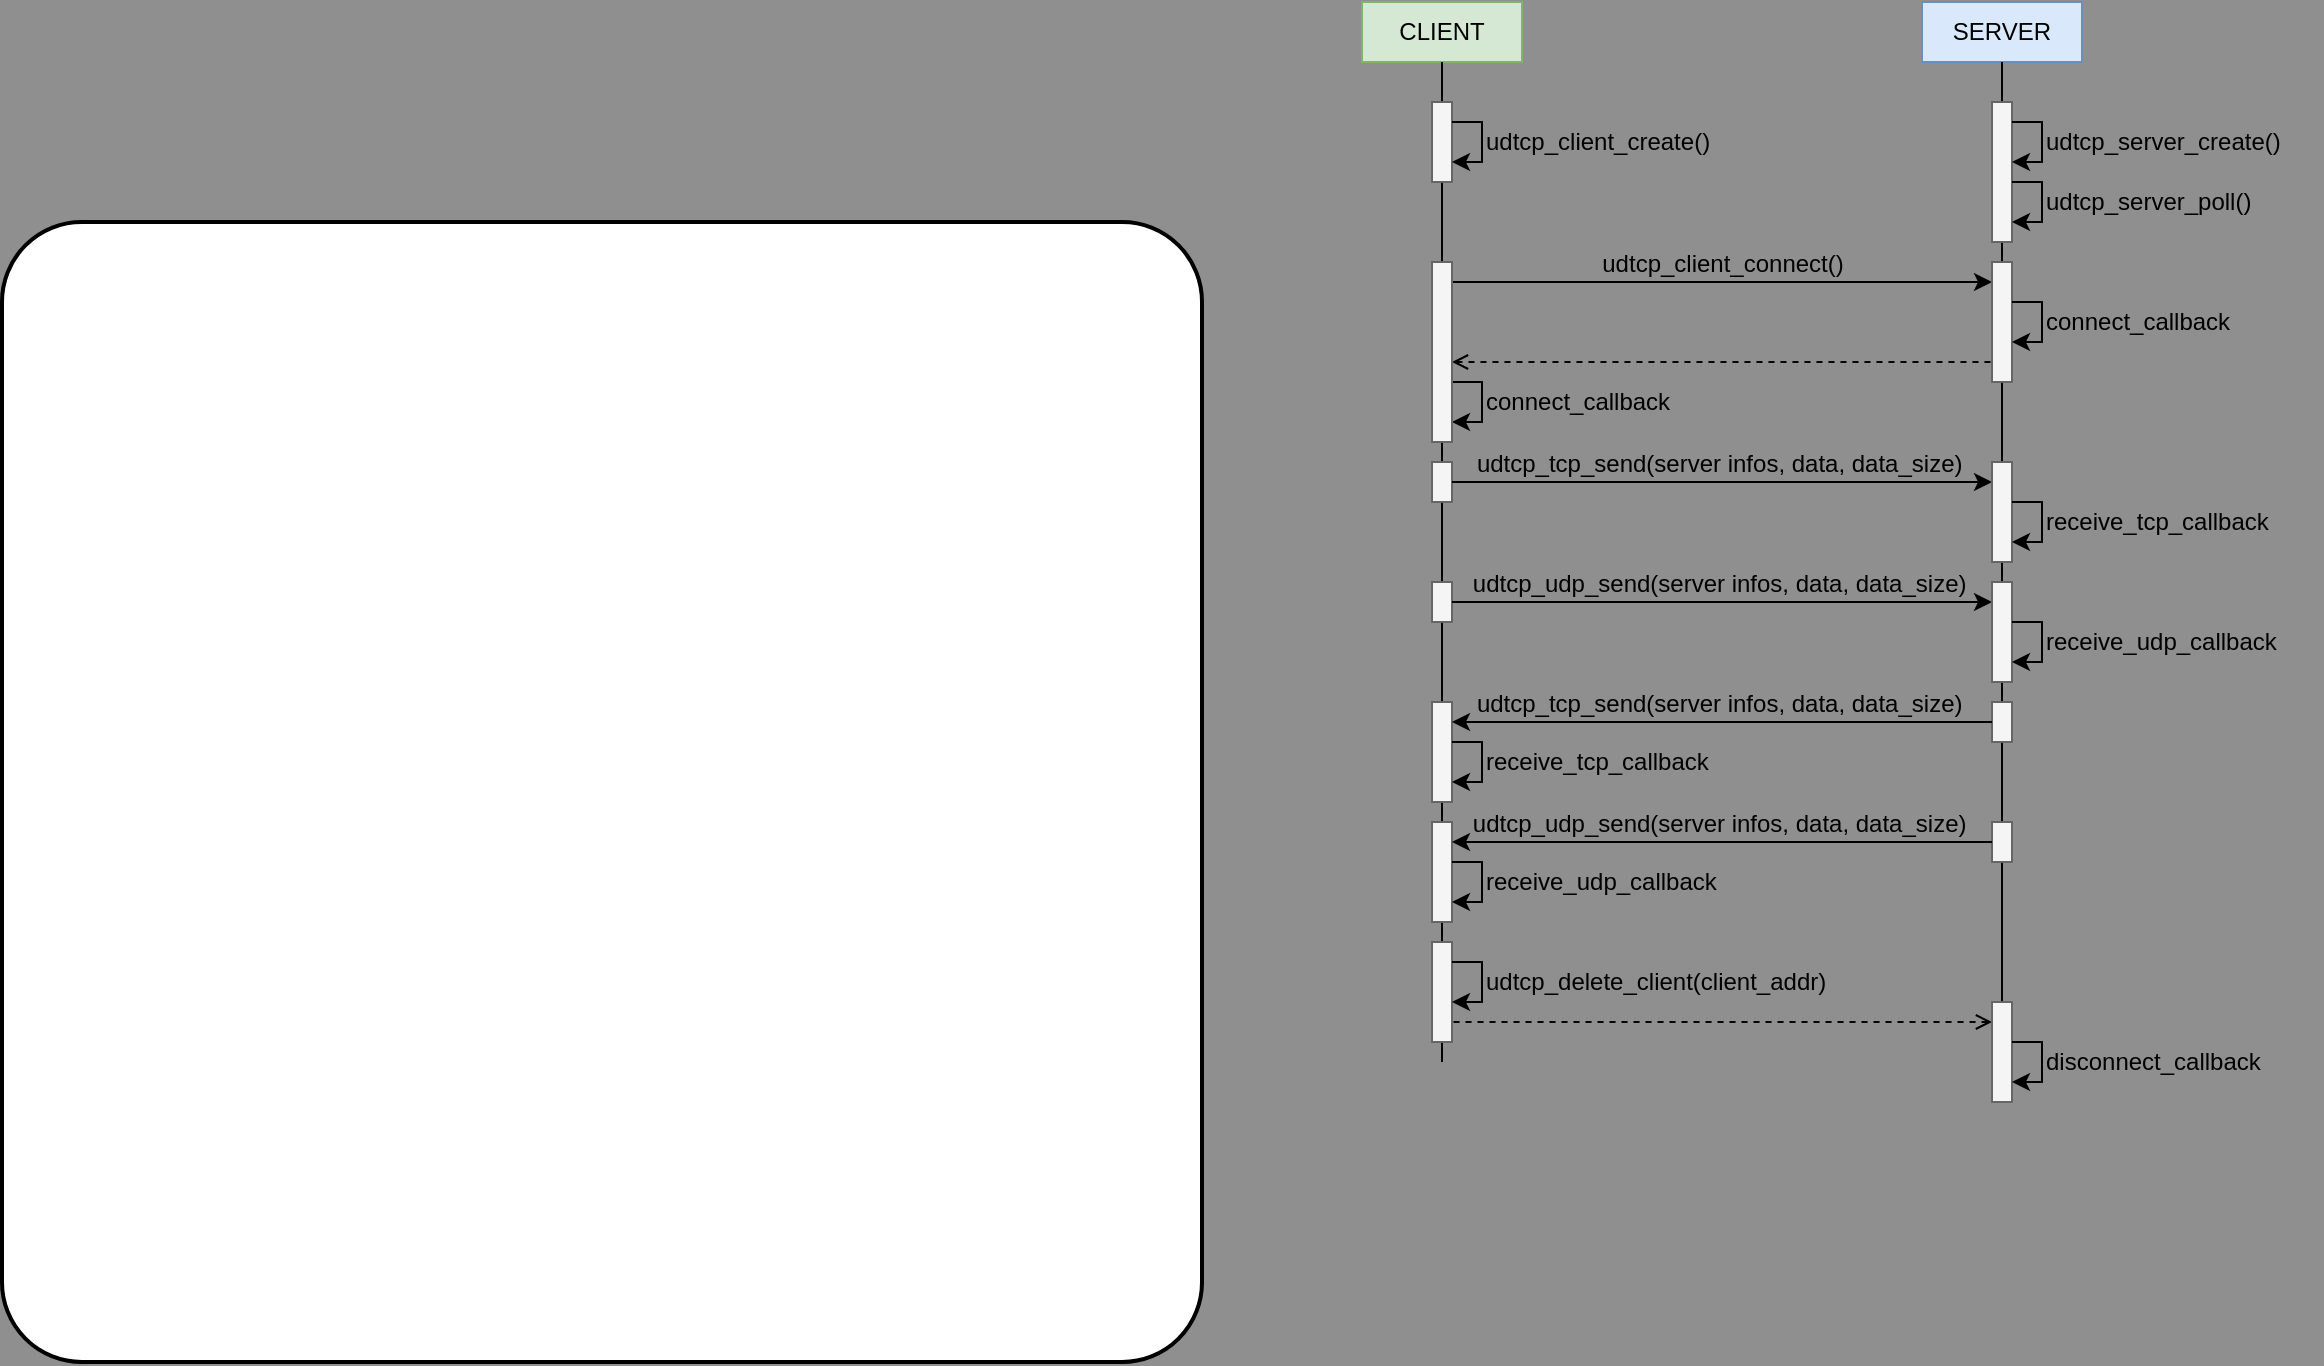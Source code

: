 <mxfile version="11.1.4" type="device"><diagram id="_rF-cst5MTuAG9q5X15z" name="Page-1"><mxGraphModel dx="1261" dy="323" grid="1" gridSize="10" guides="1" tooltips="1" connect="1" arrows="1" fold="1" page="1" pageScale="1" pageWidth="827" pageHeight="1169" background="#8F8F8F" math="0" shadow="0"><root><mxCell id="0"/><mxCell id="1" parent="0"/><mxCell id="QCmZUgNFo6NOuyuTMmkF-32" value="" style="rounded=1;whiteSpace=wrap;html=1;arcSize=7;shadow=0;comic=0;glass=0;backgroundOutline=0;movable=1;resizable=1;noLabel=0;imageAspect=1;perimeterSpacing=1;strokeWidth=2;" parent="1" vertex="1"><mxGeometry x="-720" y="140" width="600" height="570" as="geometry"/></mxCell><mxCell id="FRFIi8g3anUx0WD9VBC8-2" value="" style="endArrow=none;dashed=1;html=1;startArrow=open;startFill=0;" edge="1" parent="1"><mxGeometry width="50" height="50" relative="1" as="geometry"><mxPoint x="5" y="210" as="sourcePoint"/><mxPoint x="275" y="210" as="targetPoint"/></mxGeometry></mxCell><mxCell id="FRFIi8g3anUx0WD9VBC8-3" value="connect_callback" style="text;html=1;strokeColor=none;fillColor=none;align=left;verticalAlign=middle;whiteSpace=wrap;rounded=0;fontSize=12;labelPosition=center;verticalLabelPosition=middle;" vertex="1" parent="1"><mxGeometry x="20" y="220" width="140" height="20" as="geometry"/></mxCell><mxCell id="FRFIi8g3anUx0WD9VBC8-4" value="" style="endArrow=classic;html=1;rounded=0;" edge="1" parent="1"><mxGeometry width="50" height="50" relative="1" as="geometry"><mxPoint x="5" y="220" as="sourcePoint"/><mxPoint x="5" y="240" as="targetPoint"/><Array as="points"><mxPoint x="20" y="220"/><mxPoint x="20" y="240"/></Array></mxGeometry></mxCell><mxCell id="QvOQsmUlS_9Vl1qnOl2c-1" value="Diagram" parent="0"/><mxCell id="QvOQsmUlS_9Vl1qnOl2c-2" value="SERVER" style="rounded=0;whiteSpace=wrap;html=1;fillColor=#dae8fc;strokeColor=#6c8ebf;fontColor=#000000;" parent="QvOQsmUlS_9Vl1qnOl2c-1" vertex="1"><mxGeometry x="240" y="30" width="80" height="30" as="geometry"/></mxCell><mxCell id="QvOQsmUlS_9Vl1qnOl2c-3" value="" style="endArrow=none;html=1;entryX=0.5;entryY=1;entryDx=0;entryDy=0;" parent="QvOQsmUlS_9Vl1qnOl2c-1" target="QvOQsmUlS_9Vl1qnOl2c-2" edge="1"><mxGeometry width="50" height="50" relative="1" as="geometry"><mxPoint x="280" y="560" as="sourcePoint"/><mxPoint x="290" y="110" as="targetPoint"/></mxGeometry></mxCell><mxCell id="QvOQsmUlS_9Vl1qnOl2c-4" value="CLIENT" style="rounded=0;whiteSpace=wrap;html=1;fillColor=#d5e8d4;strokeColor=#82b366;fontColor=#000000;" parent="QvOQsmUlS_9Vl1qnOl2c-1" vertex="1"><mxGeometry x="-40" y="30" width="80" height="30" as="geometry"/></mxCell><mxCell id="QvOQsmUlS_9Vl1qnOl2c-5" value="" style="endArrow=none;html=1;entryX=0.5;entryY=1;entryDx=0;entryDy=0;" parent="QvOQsmUlS_9Vl1qnOl2c-1" target="QvOQsmUlS_9Vl1qnOl2c-4" edge="1"><mxGeometry width="50" height="50" relative="1" as="geometry"><mxPoint y="560" as="sourcePoint"/><mxPoint x="10" y="110" as="targetPoint"/></mxGeometry></mxCell><mxCell id="QvOQsmUlS_9Vl1qnOl2c-6" value="&amp;nbsp;udtcp_client_connect()&amp;nbsp;" style="endArrow=none;verticalAlign=bottom;fontSize=12;html=1;startArrow=classic;startFill=1;endFill=0;labelBackgroundColor=none;" parent="QvOQsmUlS_9Vl1qnOl2c-1" edge="1"><mxGeometry width="50" height="50" relative="1" as="geometry"><mxPoint x="275" y="170" as="sourcePoint"/><mxPoint x="5" y="170" as="targetPoint"/></mxGeometry></mxCell><mxCell id="QvOQsmUlS_9Vl1qnOl2c-7" value="" style="rounded=0;whiteSpace=wrap;html=1;fillColor=#f5f5f5;strokeColor=#666666;fontColor=#333333;" parent="QvOQsmUlS_9Vl1qnOl2c-1" vertex="1"><mxGeometry x="275" y="80" width="10" height="70" as="geometry"/></mxCell><mxCell id="QvOQsmUlS_9Vl1qnOl2c-8" value="udtcp_server_create()" style="text;html=1;strokeColor=none;fillColor=none;align=left;verticalAlign=middle;whiteSpace=wrap;rounded=0;fontSize=12;labelPosition=center;verticalLabelPosition=middle;" parent="QvOQsmUlS_9Vl1qnOl2c-1" vertex="1"><mxGeometry x="300" y="90" width="140" height="20" as="geometry"/></mxCell><mxCell id="QvOQsmUlS_9Vl1qnOl2c-9" value="" style="endArrow=classic;html=1;rounded=0;" parent="QvOQsmUlS_9Vl1qnOl2c-1" edge="1"><mxGeometry width="50" height="50" relative="1" as="geometry"><mxPoint x="285" y="90" as="sourcePoint"/><mxPoint x="285" y="110" as="targetPoint"/><Array as="points"><mxPoint x="300" y="90"/><mxPoint x="300" y="110"/></Array></mxGeometry></mxCell><mxCell id="QvOQsmUlS_9Vl1qnOl2c-10" value="udtcp_server_poll()" style="text;html=1;strokeColor=none;fillColor=none;align=left;verticalAlign=middle;rounded=0;fontSize=12;labelPosition=center;verticalLabelPosition=middle;whiteSpace=wrap;" parent="QvOQsmUlS_9Vl1qnOl2c-1" vertex="1"><mxGeometry x="300" y="120" width="140" height="20" as="geometry"/></mxCell><mxCell id="QvOQsmUlS_9Vl1qnOl2c-11" value="" style="endArrow=classic;html=1;rounded=0;" parent="QvOQsmUlS_9Vl1qnOl2c-1" edge="1"><mxGeometry width="50" height="50" relative="1" as="geometry"><mxPoint x="285" y="120" as="sourcePoint"/><mxPoint x="285" y="140" as="targetPoint"/><Array as="points"><mxPoint x="300" y="120"/><mxPoint x="300" y="140"/></Array></mxGeometry></mxCell><mxCell id="QvOQsmUlS_9Vl1qnOl2c-12" value="" style="rounded=0;whiteSpace=wrap;html=1;fillColor=#f5f5f5;strokeColor=#666666;fontColor=#333333;" parent="QvOQsmUlS_9Vl1qnOl2c-1" vertex="1"><mxGeometry x="-5" y="80" width="10" height="40" as="geometry"/></mxCell><mxCell id="QvOQsmUlS_9Vl1qnOl2c-13" value="" style="rounded=0;whiteSpace=wrap;html=1;fillColor=#f5f5f5;strokeColor=#666666;fontColor=#333333;" parent="QvOQsmUlS_9Vl1qnOl2c-1" vertex="1"><mxGeometry x="275" y="160" width="10" height="60" as="geometry"/></mxCell><mxCell id="QvOQsmUlS_9Vl1qnOl2c-14" value="udtcp_client_create()" style="text;html=1;strokeColor=none;fillColor=none;align=left;verticalAlign=middle;whiteSpace=wrap;rounded=0;fontSize=12;labelPosition=center;verticalLabelPosition=middle;" parent="QvOQsmUlS_9Vl1qnOl2c-1" vertex="1"><mxGeometry x="20" y="90" width="150" height="20" as="geometry"/></mxCell><mxCell id="QvOQsmUlS_9Vl1qnOl2c-15" value="" style="endArrow=classic;html=1;rounded=0;" parent="QvOQsmUlS_9Vl1qnOl2c-1" edge="1"><mxGeometry width="50" height="50" relative="1" as="geometry"><mxPoint x="5" y="90" as="sourcePoint"/><mxPoint x="5" y="110" as="targetPoint"/><Array as="points"><mxPoint x="20" y="90"/><mxPoint x="20" y="110"/></Array></mxGeometry></mxCell><mxCell id="QvOQsmUlS_9Vl1qnOl2c-16" value="connect_callback" style="text;html=1;strokeColor=none;fillColor=none;align=left;verticalAlign=middle;whiteSpace=wrap;rounded=0;fontSize=12;labelPosition=center;verticalLabelPosition=middle;" parent="QvOQsmUlS_9Vl1qnOl2c-1" vertex="1"><mxGeometry x="300" y="180" width="140" height="20" as="geometry"/></mxCell><mxCell id="QvOQsmUlS_9Vl1qnOl2c-17" value="" style="endArrow=classic;html=1;rounded=0;" parent="QvOQsmUlS_9Vl1qnOl2c-1" edge="1"><mxGeometry width="50" height="50" relative="1" as="geometry"><mxPoint x="285" y="180" as="sourcePoint"/><mxPoint x="285" y="200" as="targetPoint"/><Array as="points"><mxPoint x="300" y="180"/><mxPoint x="300" y="200"/></Array></mxGeometry></mxCell><mxCell id="QvOQsmUlS_9Vl1qnOl2c-18" value="" style="rounded=0;whiteSpace=wrap;html=1;fillColor=#f5f5f5;strokeColor=#666666;fontColor=#333333;" parent="QvOQsmUlS_9Vl1qnOl2c-1" vertex="1"><mxGeometry x="-5" y="160" width="10" height="90" as="geometry"/></mxCell><mxCell id="QvOQsmUlS_9Vl1qnOl2c-19" value="" style="rounded=0;whiteSpace=wrap;html=1;fillColor=#f5f5f5;strokeColor=#666666;fontColor=#333333;" parent="QvOQsmUlS_9Vl1qnOl2c-1" vertex="1"><mxGeometry x="-5" y="260" width="10" height="20" as="geometry"/></mxCell><mxCell id="QvOQsmUlS_9Vl1qnOl2c-20" value="udtcp_tcp_send(server infos, data, data_size)&amp;nbsp;" style="endArrow=none;verticalAlign=bottom;fontSize=12;html=1;startArrow=classic;startFill=1;endFill=0;labelBackgroundColor=none;" parent="QvOQsmUlS_9Vl1qnOl2c-1" edge="1"><mxGeometry width="50" height="50" relative="1" as="geometry"><mxPoint x="275" y="270" as="sourcePoint"/><mxPoint x="5" y="270" as="targetPoint"/></mxGeometry></mxCell><mxCell id="QvOQsmUlS_9Vl1qnOl2c-21" value="" style="rounded=0;whiteSpace=wrap;html=1;fillColor=#f5f5f5;strokeColor=#666666;fontColor=#333333;" parent="QvOQsmUlS_9Vl1qnOl2c-1" vertex="1"><mxGeometry x="275" y="260" width="10" height="50" as="geometry"/></mxCell><mxCell id="QvOQsmUlS_9Vl1qnOl2c-22" value="" style="endArrow=classic;html=1;rounded=0;" parent="QvOQsmUlS_9Vl1qnOl2c-1" edge="1"><mxGeometry width="50" height="50" relative="1" as="geometry"><mxPoint x="285" y="280" as="sourcePoint"/><mxPoint x="285" y="300" as="targetPoint"/><Array as="points"><mxPoint x="300" y="280"/><mxPoint x="300" y="300"/></Array></mxGeometry></mxCell><mxCell id="QvOQsmUlS_9Vl1qnOl2c-23" value="receive_tcp_callback" style="text;html=1;strokeColor=none;fillColor=none;align=left;verticalAlign=middle;whiteSpace=wrap;rounded=0;fontSize=12;labelPosition=center;verticalLabelPosition=middle;" parent="QvOQsmUlS_9Vl1qnOl2c-1" vertex="1"><mxGeometry x="300" y="280" width="140" height="20" as="geometry"/></mxCell><mxCell id="QvOQsmUlS_9Vl1qnOl2c-24" value="" style="rounded=0;whiteSpace=wrap;html=1;fillColor=#f5f5f5;strokeColor=#666666;fontColor=#333333;" parent="QvOQsmUlS_9Vl1qnOl2c-1" vertex="1"><mxGeometry x="-5" y="320" width="10" height="20" as="geometry"/></mxCell><mxCell id="QvOQsmUlS_9Vl1qnOl2c-25" value="udtcp_udp_send(server infos, data, data_size)&amp;nbsp;" style="endArrow=none;verticalAlign=bottom;fontSize=12;html=1;startArrow=classic;startFill=1;endFill=0;labelBackgroundColor=none;" parent="QvOQsmUlS_9Vl1qnOl2c-1" edge="1"><mxGeometry width="50" height="50" relative="1" as="geometry"><mxPoint x="275" y="330" as="sourcePoint"/><mxPoint x="5" y="330" as="targetPoint"/></mxGeometry></mxCell><mxCell id="QvOQsmUlS_9Vl1qnOl2c-26" value="" style="rounded=0;whiteSpace=wrap;html=1;fillColor=#f5f5f5;strokeColor=#666666;fontColor=#333333;" parent="QvOQsmUlS_9Vl1qnOl2c-1" vertex="1"><mxGeometry x="275" y="320" width="10" height="50" as="geometry"/></mxCell><mxCell id="QvOQsmUlS_9Vl1qnOl2c-27" value="" style="endArrow=classic;html=1;rounded=0;" parent="QvOQsmUlS_9Vl1qnOl2c-1" edge="1"><mxGeometry width="50" height="50" relative="1" as="geometry"><mxPoint x="285" y="340" as="sourcePoint"/><mxPoint x="285" y="360" as="targetPoint"/><Array as="points"><mxPoint x="300" y="340"/><mxPoint x="300" y="360"/></Array></mxGeometry></mxCell><mxCell id="QvOQsmUlS_9Vl1qnOl2c-28" value="receive_udp_callback" style="text;html=1;strokeColor=none;fillColor=none;align=left;verticalAlign=middle;whiteSpace=wrap;rounded=0;fontSize=12;labelPosition=center;verticalLabelPosition=middle;" parent="QvOQsmUlS_9Vl1qnOl2c-1" vertex="1"><mxGeometry x="300" y="340" width="140" height="20" as="geometry"/></mxCell><mxCell id="QvOQsmUlS_9Vl1qnOl2c-29" value="" style="rounded=0;whiteSpace=wrap;html=1;fillColor=#f5f5f5;strokeColor=#666666;fontColor=#333333;" parent="QvOQsmUlS_9Vl1qnOl2c-1" vertex="1"><mxGeometry x="-5" y="380" width="10" height="50" as="geometry"/></mxCell><mxCell id="QvOQsmUlS_9Vl1qnOl2c-30" value="" style="endArrow=classic;html=1;rounded=0;" parent="QvOQsmUlS_9Vl1qnOl2c-1" edge="1"><mxGeometry width="50" height="50" relative="1" as="geometry"><mxPoint x="5" y="400" as="sourcePoint"/><mxPoint x="5" y="420" as="targetPoint"/><Array as="points"><mxPoint x="20" y="400"/><mxPoint x="20" y="420"/></Array></mxGeometry></mxCell><mxCell id="QvOQsmUlS_9Vl1qnOl2c-31" value="" style="rounded=0;whiteSpace=wrap;html=1;fillColor=#f5f5f5;strokeColor=#666666;fontColor=#333333;" parent="QvOQsmUlS_9Vl1qnOl2c-1" vertex="1"><mxGeometry x="-5" y="440" width="10" height="50" as="geometry"/></mxCell><mxCell id="QvOQsmUlS_9Vl1qnOl2c-32" value="" style="endArrow=classic;html=1;rounded=0;" parent="QvOQsmUlS_9Vl1qnOl2c-1" edge="1"><mxGeometry width="50" height="50" relative="1" as="geometry"><mxPoint x="5" y="460" as="sourcePoint"/><mxPoint x="5" y="480" as="targetPoint"/><Array as="points"><mxPoint x="20" y="460"/><mxPoint x="20" y="480"/></Array></mxGeometry></mxCell><mxCell id="QvOQsmUlS_9Vl1qnOl2c-33" value="receive_tcp_callback" style="text;html=1;strokeColor=none;fillColor=none;align=left;verticalAlign=middle;whiteSpace=wrap;rounded=0;fontSize=12;labelPosition=center;verticalLabelPosition=middle;" parent="QvOQsmUlS_9Vl1qnOl2c-1" vertex="1"><mxGeometry x="20" y="400" width="150" height="20" as="geometry"/></mxCell><mxCell id="QvOQsmUlS_9Vl1qnOl2c-34" value="receive_udp_callback" style="text;html=1;strokeColor=none;fillColor=none;align=left;verticalAlign=middle;whiteSpace=wrap;rounded=0;fontSize=12;labelPosition=center;verticalLabelPosition=middle;" parent="QvOQsmUlS_9Vl1qnOl2c-1" vertex="1"><mxGeometry x="20" y="460" width="150" height="20" as="geometry"/></mxCell><mxCell id="QvOQsmUlS_9Vl1qnOl2c-35" value="" style="rounded=0;whiteSpace=wrap;html=1;fillColor=#f5f5f5;strokeColor=#666666;fontColor=#333333;" parent="QvOQsmUlS_9Vl1qnOl2c-1" vertex="1"><mxGeometry x="275" y="380" width="10" height="20" as="geometry"/></mxCell><mxCell id="QvOQsmUlS_9Vl1qnOl2c-36" value="udtcp_tcp_send(server infos, data, data_size)&amp;nbsp;" style="endArrow=none;verticalAlign=bottom;fontSize=12;html=1;startArrow=classic;startFill=1;endFill=0;labelBackgroundColor=none;" parent="QvOQsmUlS_9Vl1qnOl2c-1" edge="1"><mxGeometry width="50" height="50" relative="1" as="geometry"><mxPoint x="5" y="390" as="sourcePoint"/><mxPoint x="275" y="390" as="targetPoint"/></mxGeometry></mxCell><mxCell id="QvOQsmUlS_9Vl1qnOl2c-37" value="" style="rounded=0;whiteSpace=wrap;html=1;fillColor=#f5f5f5;strokeColor=#666666;fontColor=#333333;" parent="QvOQsmUlS_9Vl1qnOl2c-1" vertex="1"><mxGeometry x="275" y="440" width="10" height="20" as="geometry"/></mxCell><mxCell id="QvOQsmUlS_9Vl1qnOl2c-38" value="udtcp_udp_send(server infos, data, data_size)&amp;nbsp;" style="endArrow=none;verticalAlign=bottom;fontSize=12;html=1;startArrow=classic;startFill=1;endFill=0;labelBackgroundColor=none;" parent="QvOQsmUlS_9Vl1qnOl2c-1" edge="1"><mxGeometry width="50" height="50" relative="1" as="geometry"><mxPoint x="5" y="450" as="sourcePoint"/><mxPoint x="275" y="450" as="targetPoint"/></mxGeometry></mxCell><mxCell id="QvOQsmUlS_9Vl1qnOl2c-39" value="" style="rounded=0;whiteSpace=wrap;html=1;fillColor=#f5f5f5;strokeColor=#666666;fontColor=#333333;" parent="QvOQsmUlS_9Vl1qnOl2c-1" vertex="1"><mxGeometry x="-5" y="500" width="10" height="50" as="geometry"/></mxCell><mxCell id="QvOQsmUlS_9Vl1qnOl2c-40" value="" style="endArrow=classic;html=1;rounded=0;" parent="QvOQsmUlS_9Vl1qnOl2c-1" edge="1"><mxGeometry width="50" height="50" relative="1" as="geometry"><mxPoint x="5" y="510" as="sourcePoint"/><mxPoint x="5" y="530" as="targetPoint"/><Array as="points"><mxPoint x="20" y="510"/><mxPoint x="20" y="530"/></Array></mxGeometry></mxCell><mxCell id="QvOQsmUlS_9Vl1qnOl2c-41" value="udtcp_delete_client(client_addr)" style="text;html=1;strokeColor=none;fillColor=none;align=left;verticalAlign=middle;whiteSpace=wrap;rounded=0;fontSize=12;labelPosition=center;verticalLabelPosition=middle;" parent="QvOQsmUlS_9Vl1qnOl2c-1" vertex="1"><mxGeometry x="20" y="510" width="150" height="20" as="geometry"/></mxCell><mxCell id="QvOQsmUlS_9Vl1qnOl2c-42" value="" style="endArrow=none;dashed=1;html=1;startArrow=open;startFill=0;" parent="QvOQsmUlS_9Vl1qnOl2c-1" edge="1"><mxGeometry width="50" height="50" relative="1" as="geometry"><mxPoint x="275" y="540" as="sourcePoint"/><mxPoint x="5" y="540" as="targetPoint"/></mxGeometry></mxCell><mxCell id="QvOQsmUlS_9Vl1qnOl2c-43" value="" style="rounded=0;whiteSpace=wrap;html=1;fillColor=#f5f5f5;strokeColor=#666666;fontColor=#333333;" parent="QvOQsmUlS_9Vl1qnOl2c-1" vertex="1"><mxGeometry x="275" y="530" width="10" height="50" as="geometry"/></mxCell><mxCell id="QvOQsmUlS_9Vl1qnOl2c-44" value="" style="endArrow=classic;html=1;rounded=0;" parent="QvOQsmUlS_9Vl1qnOl2c-1" edge="1"><mxGeometry width="50" height="50" relative="1" as="geometry"><mxPoint x="285" y="550" as="sourcePoint"/><mxPoint x="285" y="570" as="targetPoint"/><Array as="points"><mxPoint x="300" y="550"/><mxPoint x="300" y="570"/></Array></mxGeometry></mxCell><mxCell id="QvOQsmUlS_9Vl1qnOl2c-45" value="disconnect_callback" style="text;html=1;strokeColor=none;fillColor=none;align=left;verticalAlign=middle;whiteSpace=wrap;rounded=0;fontSize=12;labelPosition=center;verticalLabelPosition=middle;" parent="QvOQsmUlS_9Vl1qnOl2c-1" vertex="1"><mxGeometry x="300" y="550" width="140" height="20" as="geometry"/></mxCell></root></mxGraphModel></diagram></mxfile>